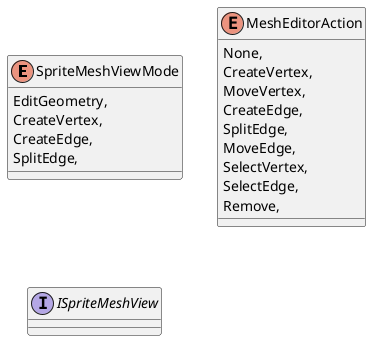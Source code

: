 @startuml
enum SpriteMeshViewMode {
    EditGeometry,
    CreateVertex,
    CreateEdge,
    SplitEdge,
}
enum MeshEditorAction {
    None,
    CreateVertex,
    MoveVertex,
    CreateEdge,
    SplitEdge,
    MoveEdge,
    SelectVertex,
    SelectEdge,
    Remove,
}
interface ISpriteMeshView {
}
@enduml
